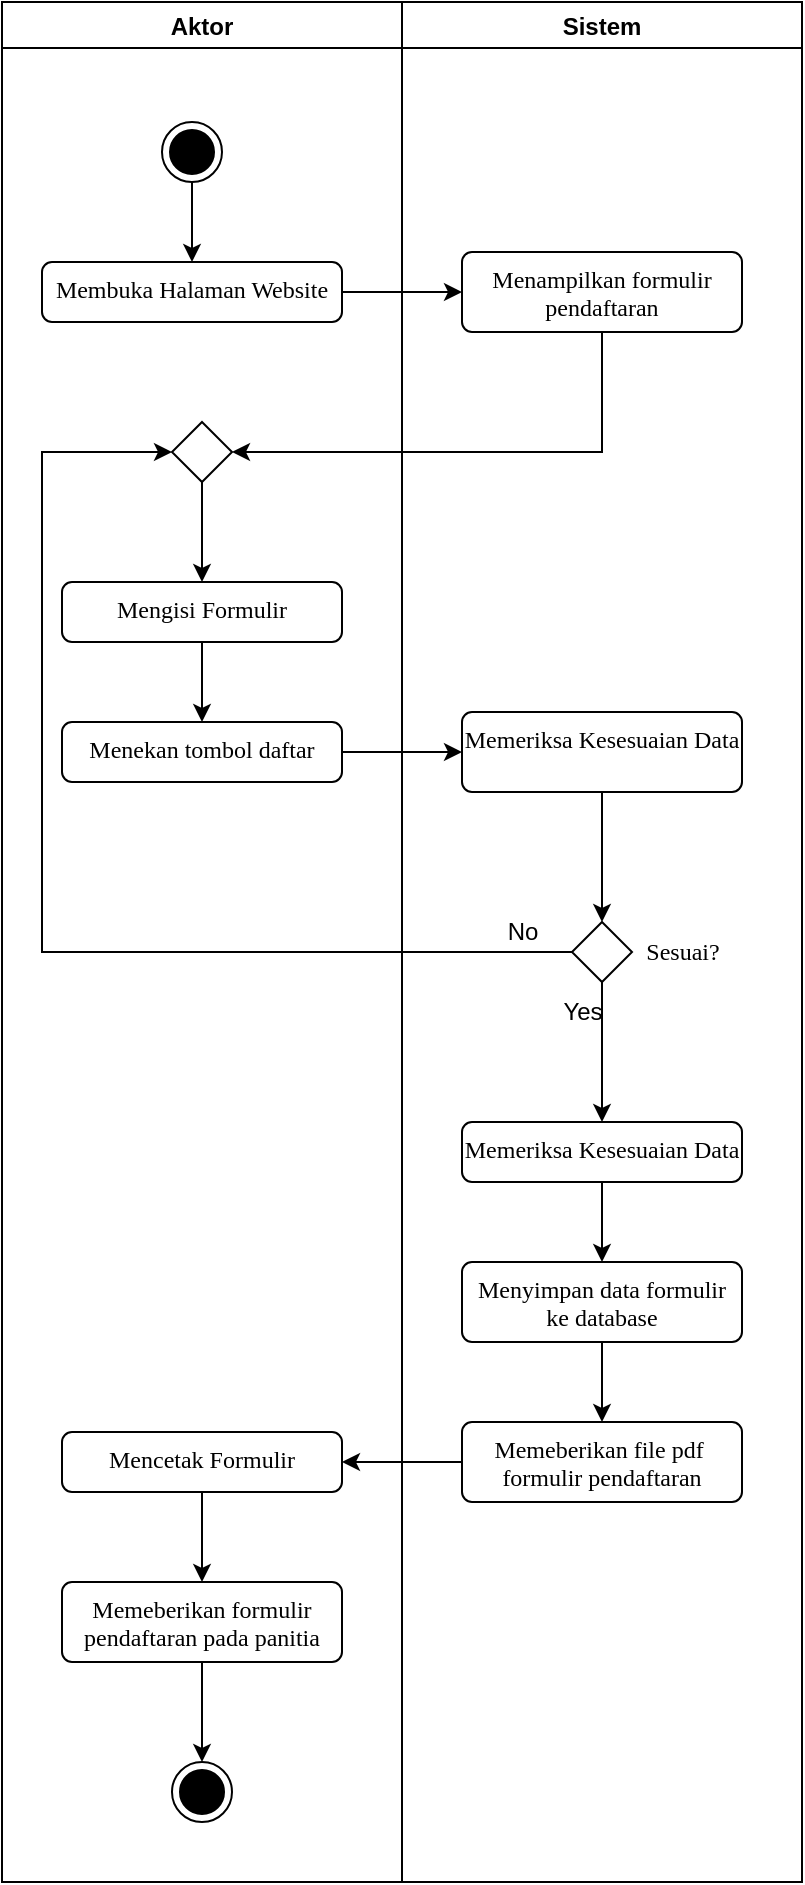 <mxfile version="21.6.3" type="github">
  <diagram name="Halaman-1" id="pGlt9sQBTPmMqpuyP7cL">
    <mxGraphModel dx="1969" dy="899" grid="1" gridSize="10" guides="1" tooltips="1" connect="1" arrows="1" fold="1" page="1" pageScale="1" pageWidth="827" pageHeight="1169" math="0" shadow="0">
      <root>
        <mxCell id="0" />
        <mxCell id="1" parent="0" />
        <mxCell id="QSW9ihO3JUug-gnyEK0g-1" value="Aktor" style="swimlane;" vertex="1" parent="1">
          <mxGeometry x="120" y="110" width="200" height="940" as="geometry" />
        </mxCell>
        <mxCell id="QSW9ihO3JUug-gnyEK0g-40" style="edgeStyle=orthogonalEdgeStyle;rounded=0;orthogonalLoop=1;jettySize=auto;html=1;entryX=0.5;entryY=0;entryDx=0;entryDy=0;" edge="1" parent="QSW9ihO3JUug-gnyEK0g-1" source="QSW9ihO3JUug-gnyEK0g-2" target="QSW9ihO3JUug-gnyEK0g-3">
          <mxGeometry relative="1" as="geometry" />
        </mxCell>
        <mxCell id="QSW9ihO3JUug-gnyEK0g-2" value="" style="ellipse;html=1;shape=endState;fillColor=strokeColor;" vertex="1" parent="QSW9ihO3JUug-gnyEK0g-1">
          <mxGeometry x="80" y="60" width="30" height="30" as="geometry" />
        </mxCell>
        <mxCell id="QSW9ihO3JUug-gnyEK0g-3" value="&lt;font face=&quot;Times New Roman&quot;&gt;Membuka Halaman Website&lt;/font&gt;" style="html=1;align=center;verticalAlign=top;rounded=1;absoluteArcSize=1;arcSize=10;dashed=0;whiteSpace=wrap;" vertex="1" parent="QSW9ihO3JUug-gnyEK0g-1">
          <mxGeometry x="20" y="130" width="150" height="30" as="geometry" />
        </mxCell>
        <mxCell id="QSW9ihO3JUug-gnyEK0g-15" style="edgeStyle=orthogonalEdgeStyle;rounded=0;orthogonalLoop=1;jettySize=auto;html=1;entryX=0.5;entryY=0;entryDx=0;entryDy=0;" edge="1" parent="QSW9ihO3JUug-gnyEK0g-1" source="QSW9ihO3JUug-gnyEK0g-7" target="QSW9ihO3JUug-gnyEK0g-13">
          <mxGeometry relative="1" as="geometry" />
        </mxCell>
        <mxCell id="QSW9ihO3JUug-gnyEK0g-7" value="" style="rhombus;" vertex="1" parent="QSW9ihO3JUug-gnyEK0g-1">
          <mxGeometry x="85" y="210" width="30" height="30" as="geometry" />
        </mxCell>
        <mxCell id="QSW9ihO3JUug-gnyEK0g-16" style="edgeStyle=orthogonalEdgeStyle;rounded=0;orthogonalLoop=1;jettySize=auto;html=1;entryX=0.5;entryY=0;entryDx=0;entryDy=0;" edge="1" parent="QSW9ihO3JUug-gnyEK0g-1" source="QSW9ihO3JUug-gnyEK0g-13" target="QSW9ihO3JUug-gnyEK0g-14">
          <mxGeometry relative="1" as="geometry" />
        </mxCell>
        <mxCell id="QSW9ihO3JUug-gnyEK0g-13" value="&lt;font face=&quot;Times New Roman&quot;&gt;Mengisi Formulir&lt;/font&gt;" style="html=1;align=center;verticalAlign=top;rounded=1;absoluteArcSize=1;arcSize=10;dashed=0;whiteSpace=wrap;" vertex="1" parent="QSW9ihO3JUug-gnyEK0g-1">
          <mxGeometry x="30" y="290" width="140" height="30" as="geometry" />
        </mxCell>
        <mxCell id="QSW9ihO3JUug-gnyEK0g-14" value="&lt;font face=&quot;Times New Roman&quot;&gt;Menekan tombol daftar&lt;/font&gt;" style="html=1;align=center;verticalAlign=top;rounded=1;absoluteArcSize=1;arcSize=10;dashed=0;whiteSpace=wrap;" vertex="1" parent="QSW9ihO3JUug-gnyEK0g-1">
          <mxGeometry x="30" y="360" width="140" height="30" as="geometry" />
        </mxCell>
        <mxCell id="QSW9ihO3JUug-gnyEK0g-37" style="edgeStyle=orthogonalEdgeStyle;rounded=0;orthogonalLoop=1;jettySize=auto;html=1;entryX=0.5;entryY=0;entryDx=0;entryDy=0;" edge="1" parent="QSW9ihO3JUug-gnyEK0g-1" source="QSW9ihO3JUug-gnyEK0g-31" target="QSW9ihO3JUug-gnyEK0g-35">
          <mxGeometry relative="1" as="geometry" />
        </mxCell>
        <mxCell id="QSW9ihO3JUug-gnyEK0g-31" value="&lt;font face=&quot;Times New Roman&quot;&gt;Mencetak Formulir&lt;/font&gt;" style="html=1;align=center;verticalAlign=top;rounded=1;absoluteArcSize=1;arcSize=10;dashed=0;whiteSpace=wrap;" vertex="1" parent="QSW9ihO3JUug-gnyEK0g-1">
          <mxGeometry x="30" y="715" width="140" height="30" as="geometry" />
        </mxCell>
        <mxCell id="QSW9ihO3JUug-gnyEK0g-39" style="edgeStyle=orthogonalEdgeStyle;rounded=0;orthogonalLoop=1;jettySize=auto;html=1;entryX=0.5;entryY=0;entryDx=0;entryDy=0;" edge="1" parent="QSW9ihO3JUug-gnyEK0g-1" source="QSW9ihO3JUug-gnyEK0g-35" target="QSW9ihO3JUug-gnyEK0g-38">
          <mxGeometry relative="1" as="geometry" />
        </mxCell>
        <mxCell id="QSW9ihO3JUug-gnyEK0g-35" value="&lt;font face=&quot;Times New Roman&quot;&gt;Memeberikan formulir pendaftaran pada panitia&lt;/font&gt;" style="html=1;align=center;verticalAlign=top;rounded=1;absoluteArcSize=1;arcSize=10;dashed=0;whiteSpace=wrap;" vertex="1" parent="QSW9ihO3JUug-gnyEK0g-1">
          <mxGeometry x="30" y="790" width="140" height="40" as="geometry" />
        </mxCell>
        <mxCell id="QSW9ihO3JUug-gnyEK0g-38" value="" style="ellipse;html=1;shape=endState;fillColor=strokeColor;" vertex="1" parent="QSW9ihO3JUug-gnyEK0g-1">
          <mxGeometry x="85" y="880" width="30" height="30" as="geometry" />
        </mxCell>
        <mxCell id="QSW9ihO3JUug-gnyEK0g-4" value="Sistem" style="swimlane;" vertex="1" parent="1">
          <mxGeometry x="320" y="110" width="200" height="940" as="geometry" />
        </mxCell>
        <mxCell id="QSW9ihO3JUug-gnyEK0g-6" value="&lt;font face=&quot;Times New Roman&quot;&gt;Menampilkan formulir pendaftaran&lt;/font&gt;" style="html=1;align=center;verticalAlign=top;rounded=1;absoluteArcSize=1;arcSize=10;dashed=0;whiteSpace=wrap;" vertex="1" parent="QSW9ihO3JUug-gnyEK0g-4">
          <mxGeometry x="30" y="125" width="140" height="40" as="geometry" />
        </mxCell>
        <mxCell id="QSW9ihO3JUug-gnyEK0g-20" style="edgeStyle=orthogonalEdgeStyle;rounded=0;orthogonalLoop=1;jettySize=auto;html=1;entryX=0.5;entryY=0;entryDx=0;entryDy=0;" edge="1" parent="QSW9ihO3JUug-gnyEK0g-4" source="QSW9ihO3JUug-gnyEK0g-17" target="QSW9ihO3JUug-gnyEK0g-19">
          <mxGeometry relative="1" as="geometry" />
        </mxCell>
        <mxCell id="QSW9ihO3JUug-gnyEK0g-17" value="&lt;font face=&quot;Times New Roman&quot;&gt;Memeriksa Kesesuaian Data&lt;/font&gt;" style="html=1;align=center;verticalAlign=top;rounded=1;absoluteArcSize=1;arcSize=10;dashed=0;whiteSpace=wrap;" vertex="1" parent="QSW9ihO3JUug-gnyEK0g-4">
          <mxGeometry x="30" y="355" width="140" height="40" as="geometry" />
        </mxCell>
        <mxCell id="QSW9ihO3JUug-gnyEK0g-23" style="edgeStyle=orthogonalEdgeStyle;rounded=0;orthogonalLoop=1;jettySize=auto;html=1;" edge="1" parent="QSW9ihO3JUug-gnyEK0g-4" source="QSW9ihO3JUug-gnyEK0g-19" target="QSW9ihO3JUug-gnyEK0g-22">
          <mxGeometry relative="1" as="geometry" />
        </mxCell>
        <mxCell id="QSW9ihO3JUug-gnyEK0g-19" value="" style="rhombus;" vertex="1" parent="QSW9ihO3JUug-gnyEK0g-4">
          <mxGeometry x="85" y="460" width="30" height="30" as="geometry" />
        </mxCell>
        <mxCell id="QSW9ihO3JUug-gnyEK0g-25" style="edgeStyle=orthogonalEdgeStyle;rounded=0;orthogonalLoop=1;jettySize=auto;html=1;entryX=0.5;entryY=0;entryDx=0;entryDy=0;" edge="1" parent="QSW9ihO3JUug-gnyEK0g-4" source="QSW9ihO3JUug-gnyEK0g-22" target="QSW9ihO3JUug-gnyEK0g-24">
          <mxGeometry relative="1" as="geometry" />
        </mxCell>
        <mxCell id="QSW9ihO3JUug-gnyEK0g-22" value="&lt;font face=&quot;Times New Roman&quot;&gt;Memeriksa Kesesuaian Data&lt;/font&gt;" style="html=1;align=center;verticalAlign=top;rounded=1;absoluteArcSize=1;arcSize=10;dashed=0;whiteSpace=wrap;" vertex="1" parent="QSW9ihO3JUug-gnyEK0g-4">
          <mxGeometry x="30" y="560" width="140" height="30" as="geometry" />
        </mxCell>
        <mxCell id="QSW9ihO3JUug-gnyEK0g-34" style="edgeStyle=orthogonalEdgeStyle;rounded=0;orthogonalLoop=1;jettySize=auto;html=1;entryX=0.5;entryY=0;entryDx=0;entryDy=0;" edge="1" parent="QSW9ihO3JUug-gnyEK0g-4" source="QSW9ihO3JUug-gnyEK0g-24" target="QSW9ihO3JUug-gnyEK0g-30">
          <mxGeometry relative="1" as="geometry" />
        </mxCell>
        <mxCell id="QSW9ihO3JUug-gnyEK0g-24" value="&lt;font face=&quot;Times New Roman&quot;&gt;Menyimpan data formulir ke database&lt;/font&gt;" style="html=1;align=center;verticalAlign=top;rounded=1;absoluteArcSize=1;arcSize=10;dashed=0;whiteSpace=wrap;" vertex="1" parent="QSW9ihO3JUug-gnyEK0g-4">
          <mxGeometry x="30" y="630" width="140" height="40" as="geometry" />
        </mxCell>
        <mxCell id="QSW9ihO3JUug-gnyEK0g-26" value="&lt;font face=&quot;Times New Roman&quot;&gt;Sesuai?&lt;/font&gt;" style="text;html=1;align=center;verticalAlign=middle;resizable=0;points=[];autosize=1;strokeColor=none;fillColor=none;" vertex="1" parent="QSW9ihO3JUug-gnyEK0g-4">
          <mxGeometry x="110" y="460" width="60" height="30" as="geometry" />
        </mxCell>
        <mxCell id="QSW9ihO3JUug-gnyEK0g-27" value="No" style="text;html=1;align=center;verticalAlign=middle;resizable=0;points=[];autosize=1;strokeColor=none;fillColor=none;" vertex="1" parent="QSW9ihO3JUug-gnyEK0g-4">
          <mxGeometry x="40" y="450" width="40" height="30" as="geometry" />
        </mxCell>
        <mxCell id="QSW9ihO3JUug-gnyEK0g-28" value="Yes" style="text;html=1;align=center;verticalAlign=middle;resizable=0;points=[];autosize=1;strokeColor=none;fillColor=none;" vertex="1" parent="QSW9ihO3JUug-gnyEK0g-4">
          <mxGeometry x="70" y="490" width="40" height="30" as="geometry" />
        </mxCell>
        <mxCell id="QSW9ihO3JUug-gnyEK0g-30" value="&lt;font face=&quot;Times New Roman&quot;&gt;Memeberikan file pdf&amp;nbsp; formulir pendaftaran&lt;/font&gt;" style="html=1;align=center;verticalAlign=top;rounded=1;absoluteArcSize=1;arcSize=10;dashed=0;whiteSpace=wrap;" vertex="1" parent="QSW9ihO3JUug-gnyEK0g-4">
          <mxGeometry x="30" y="710" width="140" height="40" as="geometry" />
        </mxCell>
        <mxCell id="QSW9ihO3JUug-gnyEK0g-8" style="edgeStyle=orthogonalEdgeStyle;rounded=0;orthogonalLoop=1;jettySize=auto;html=1;entryX=0;entryY=0.5;entryDx=0;entryDy=0;" edge="1" parent="1" source="QSW9ihO3JUug-gnyEK0g-3" target="QSW9ihO3JUug-gnyEK0g-6">
          <mxGeometry relative="1" as="geometry" />
        </mxCell>
        <mxCell id="QSW9ihO3JUug-gnyEK0g-9" style="edgeStyle=orthogonalEdgeStyle;rounded=0;orthogonalLoop=1;jettySize=auto;html=1;entryX=1;entryY=0.5;entryDx=0;entryDy=0;" edge="1" parent="1" source="QSW9ihO3JUug-gnyEK0g-6" target="QSW9ihO3JUug-gnyEK0g-7">
          <mxGeometry relative="1" as="geometry">
            <Array as="points">
              <mxPoint x="420" y="335" />
            </Array>
          </mxGeometry>
        </mxCell>
        <mxCell id="QSW9ihO3JUug-gnyEK0g-18" style="edgeStyle=orthogonalEdgeStyle;rounded=0;orthogonalLoop=1;jettySize=auto;html=1;" edge="1" parent="1" source="QSW9ihO3JUug-gnyEK0g-14" target="QSW9ihO3JUug-gnyEK0g-17">
          <mxGeometry relative="1" as="geometry" />
        </mxCell>
        <mxCell id="QSW9ihO3JUug-gnyEK0g-21" style="edgeStyle=orthogonalEdgeStyle;rounded=0;orthogonalLoop=1;jettySize=auto;html=1;entryX=0;entryY=0.5;entryDx=0;entryDy=0;" edge="1" parent="1" source="QSW9ihO3JUug-gnyEK0g-19" target="QSW9ihO3JUug-gnyEK0g-7">
          <mxGeometry relative="1" as="geometry">
            <mxPoint x="160" y="460.0" as="targetPoint" />
            <Array as="points">
              <mxPoint x="140" y="585" />
              <mxPoint x="140" y="335" />
            </Array>
          </mxGeometry>
        </mxCell>
        <mxCell id="QSW9ihO3JUug-gnyEK0g-32" style="edgeStyle=orthogonalEdgeStyle;rounded=0;orthogonalLoop=1;jettySize=auto;html=1;entryX=1;entryY=0.5;entryDx=0;entryDy=0;" edge="1" parent="1" source="QSW9ihO3JUug-gnyEK0g-30" target="QSW9ihO3JUug-gnyEK0g-31">
          <mxGeometry relative="1" as="geometry" />
        </mxCell>
      </root>
    </mxGraphModel>
  </diagram>
</mxfile>
